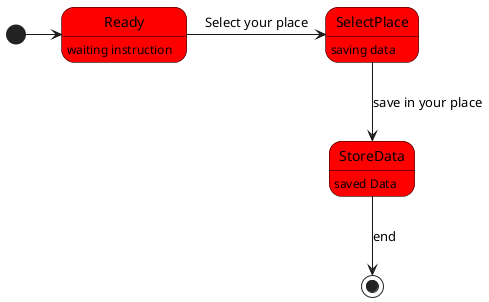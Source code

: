 @startuml store
skinparam Shadowing false
skinparam state{
BackgroundColor Red
BorderColor black
}
[*] -> Ready
Ready : waiting instruction
Ready -> SelectPlace : Select your place
SelectPlace : saving data
SelectPlace --> StoreData : save in your place
StoreData : saved Data
StoreData --> [*] : end
@enduml